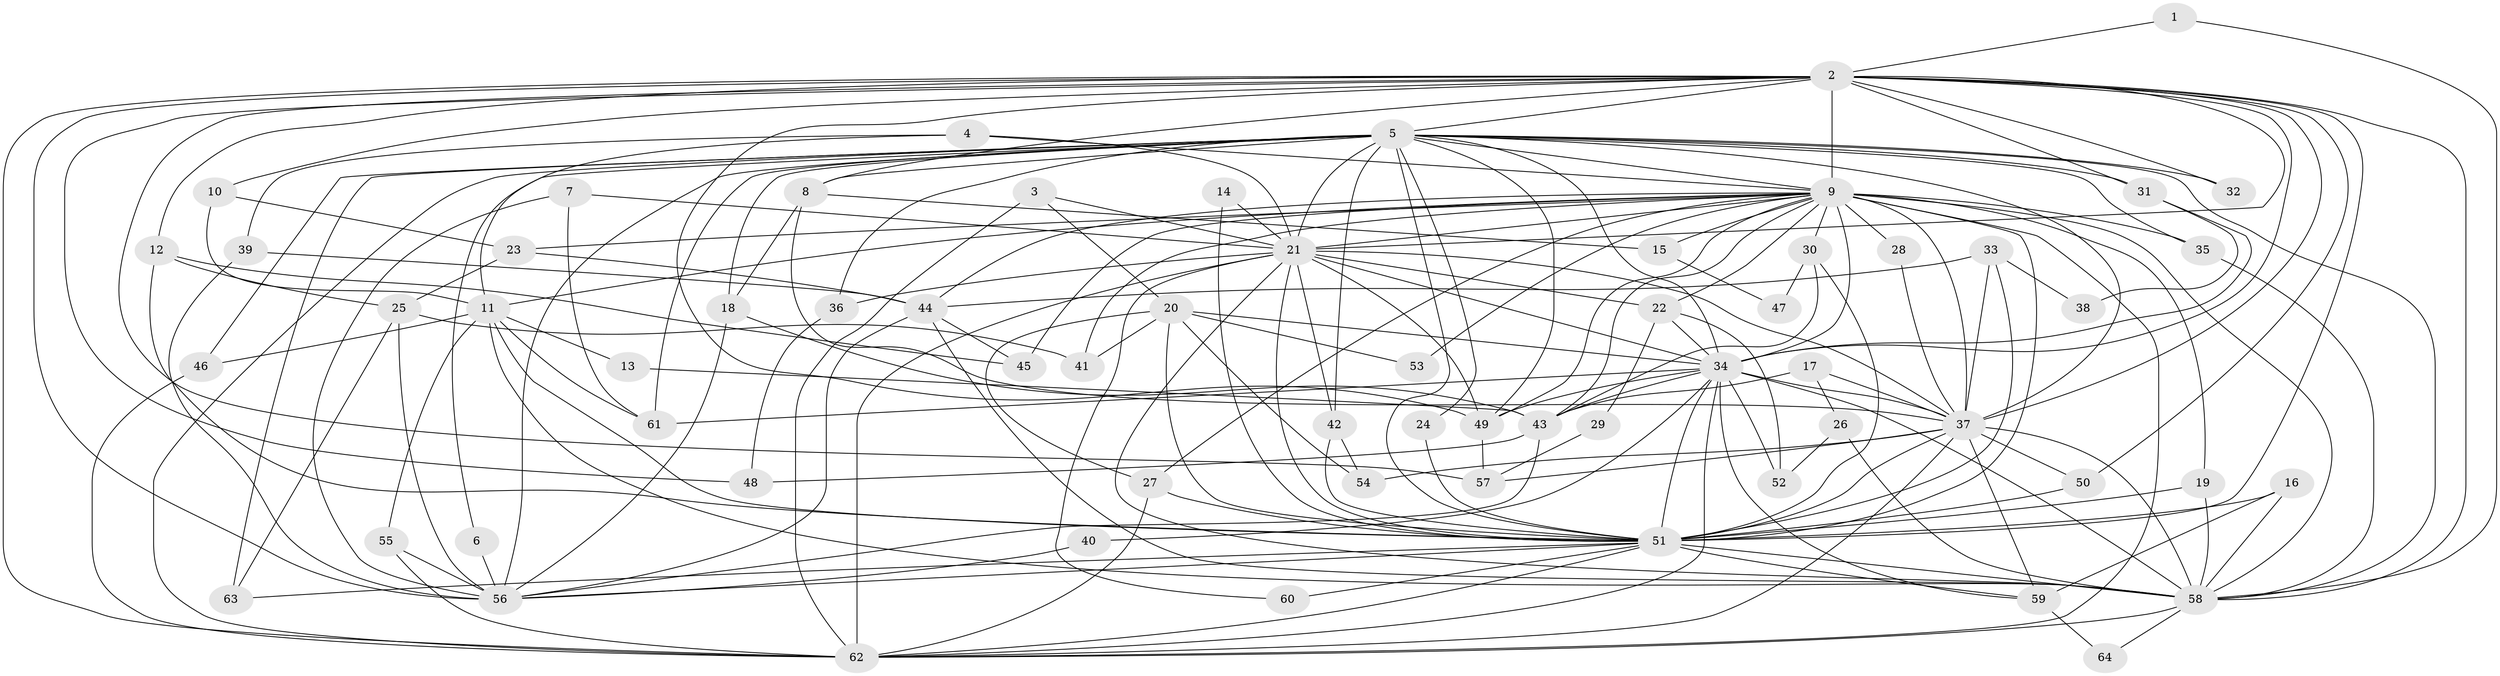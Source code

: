 // original degree distribution, {20: 0.023622047244094488, 31: 0.007874015748031496, 23: 0.007874015748031496, 26: 0.007874015748031496, 22: 0.007874015748031496, 21: 0.007874015748031496, 25: 0.007874015748031496, 15: 0.007874015748031496, 3: 0.2755905511811024, 9: 0.007874015748031496, 4: 0.07874015748031496, 2: 0.49606299212598426, 5: 0.031496062992125984, 13: 0.007874015748031496, 7: 0.015748031496062992, 8: 0.007874015748031496}
// Generated by graph-tools (version 1.1) at 2025/01/03/09/25 03:01:21]
// undirected, 64 vertices, 184 edges
graph export_dot {
graph [start="1"]
  node [color=gray90,style=filled];
  1;
  2;
  3;
  4;
  5;
  6;
  7;
  8;
  9;
  10;
  11;
  12;
  13;
  14;
  15;
  16;
  17;
  18;
  19;
  20;
  21;
  22;
  23;
  24;
  25;
  26;
  27;
  28;
  29;
  30;
  31;
  32;
  33;
  34;
  35;
  36;
  37;
  38;
  39;
  40;
  41;
  42;
  43;
  44;
  45;
  46;
  47;
  48;
  49;
  50;
  51;
  52;
  53;
  54;
  55;
  56;
  57;
  58;
  59;
  60;
  61;
  62;
  63;
  64;
  1 -- 2 [weight=1.0];
  1 -- 58 [weight=1.0];
  2 -- 5 [weight=1.0];
  2 -- 8 [weight=1.0];
  2 -- 9 [weight=3.0];
  2 -- 10 [weight=1.0];
  2 -- 12 [weight=1.0];
  2 -- 21 [weight=1.0];
  2 -- 31 [weight=1.0];
  2 -- 32 [weight=1.0];
  2 -- 34 [weight=1.0];
  2 -- 37 [weight=2.0];
  2 -- 48 [weight=1.0];
  2 -- 49 [weight=1.0];
  2 -- 50 [weight=1.0];
  2 -- 51 [weight=2.0];
  2 -- 56 [weight=1.0];
  2 -- 57 [weight=1.0];
  2 -- 58 [weight=1.0];
  2 -- 62 [weight=2.0];
  3 -- 20 [weight=1.0];
  3 -- 21 [weight=1.0];
  3 -- 62 [weight=1.0];
  4 -- 9 [weight=1.0];
  4 -- 11 [weight=1.0];
  4 -- 21 [weight=1.0];
  4 -- 39 [weight=1.0];
  5 -- 6 [weight=1.0];
  5 -- 8 [weight=1.0];
  5 -- 9 [weight=2.0];
  5 -- 18 [weight=1.0];
  5 -- 21 [weight=2.0];
  5 -- 24 [weight=1.0];
  5 -- 31 [weight=1.0];
  5 -- 32 [weight=1.0];
  5 -- 34 [weight=3.0];
  5 -- 35 [weight=1.0];
  5 -- 36 [weight=1.0];
  5 -- 37 [weight=1.0];
  5 -- 42 [weight=1.0];
  5 -- 46 [weight=1.0];
  5 -- 49 [weight=1.0];
  5 -- 51 [weight=1.0];
  5 -- 56 [weight=1.0];
  5 -- 58 [weight=1.0];
  5 -- 61 [weight=1.0];
  5 -- 62 [weight=1.0];
  5 -- 63 [weight=1.0];
  6 -- 56 [weight=1.0];
  7 -- 21 [weight=1.0];
  7 -- 56 [weight=1.0];
  7 -- 61 [weight=1.0];
  8 -- 15 [weight=1.0];
  8 -- 18 [weight=1.0];
  8 -- 37 [weight=1.0];
  9 -- 11 [weight=1.0];
  9 -- 15 [weight=2.0];
  9 -- 19 [weight=1.0];
  9 -- 21 [weight=2.0];
  9 -- 22 [weight=1.0];
  9 -- 23 [weight=1.0];
  9 -- 27 [weight=1.0];
  9 -- 28 [weight=2.0];
  9 -- 30 [weight=1.0];
  9 -- 34 [weight=2.0];
  9 -- 35 [weight=1.0];
  9 -- 37 [weight=3.0];
  9 -- 41 [weight=1.0];
  9 -- 43 [weight=1.0];
  9 -- 44 [weight=1.0];
  9 -- 45 [weight=1.0];
  9 -- 49 [weight=1.0];
  9 -- 51 [weight=3.0];
  9 -- 53 [weight=1.0];
  9 -- 58 [weight=3.0];
  9 -- 62 [weight=2.0];
  10 -- 11 [weight=1.0];
  10 -- 23 [weight=1.0];
  11 -- 13 [weight=1.0];
  11 -- 46 [weight=1.0];
  11 -- 51 [weight=1.0];
  11 -- 55 [weight=1.0];
  11 -- 58 [weight=1.0];
  11 -- 61 [weight=1.0];
  12 -- 25 [weight=1.0];
  12 -- 45 [weight=1.0];
  12 -- 51 [weight=1.0];
  13 -- 43 [weight=1.0];
  14 -- 21 [weight=1.0];
  14 -- 51 [weight=1.0];
  15 -- 47 [weight=1.0];
  16 -- 51 [weight=1.0];
  16 -- 58 [weight=1.0];
  16 -- 59 [weight=1.0];
  17 -- 26 [weight=1.0];
  17 -- 37 [weight=1.0];
  17 -- 43 [weight=1.0];
  18 -- 43 [weight=1.0];
  18 -- 56 [weight=1.0];
  19 -- 51 [weight=1.0];
  19 -- 58 [weight=1.0];
  20 -- 27 [weight=1.0];
  20 -- 34 [weight=1.0];
  20 -- 41 [weight=1.0];
  20 -- 51 [weight=1.0];
  20 -- 53 [weight=1.0];
  20 -- 54 [weight=1.0];
  21 -- 22 [weight=1.0];
  21 -- 34 [weight=2.0];
  21 -- 36 [weight=1.0];
  21 -- 37 [weight=1.0];
  21 -- 42 [weight=1.0];
  21 -- 49 [weight=1.0];
  21 -- 51 [weight=1.0];
  21 -- 58 [weight=1.0];
  21 -- 60 [weight=1.0];
  21 -- 62 [weight=2.0];
  22 -- 29 [weight=1.0];
  22 -- 34 [weight=1.0];
  22 -- 52 [weight=1.0];
  23 -- 25 [weight=1.0];
  23 -- 44 [weight=1.0];
  24 -- 51 [weight=1.0];
  25 -- 41 [weight=1.0];
  25 -- 56 [weight=1.0];
  25 -- 63 [weight=1.0];
  26 -- 52 [weight=1.0];
  26 -- 58 [weight=1.0];
  27 -- 51 [weight=1.0];
  27 -- 62 [weight=1.0];
  28 -- 37 [weight=1.0];
  29 -- 57 [weight=1.0];
  30 -- 43 [weight=1.0];
  30 -- 47 [weight=1.0];
  30 -- 51 [weight=1.0];
  31 -- 34 [weight=1.0];
  31 -- 38 [weight=1.0];
  33 -- 37 [weight=1.0];
  33 -- 38 [weight=1.0];
  33 -- 44 [weight=1.0];
  33 -- 51 [weight=1.0];
  34 -- 37 [weight=2.0];
  34 -- 40 [weight=1.0];
  34 -- 43 [weight=1.0];
  34 -- 49 [weight=1.0];
  34 -- 51 [weight=3.0];
  34 -- 52 [weight=1.0];
  34 -- 58 [weight=2.0];
  34 -- 59 [weight=1.0];
  34 -- 61 [weight=1.0];
  34 -- 62 [weight=1.0];
  35 -- 58 [weight=1.0];
  36 -- 48 [weight=1.0];
  37 -- 50 [weight=1.0];
  37 -- 51 [weight=1.0];
  37 -- 54 [weight=1.0];
  37 -- 57 [weight=1.0];
  37 -- 58 [weight=1.0];
  37 -- 59 [weight=2.0];
  37 -- 62 [weight=1.0];
  39 -- 44 [weight=1.0];
  39 -- 56 [weight=1.0];
  40 -- 56 [weight=1.0];
  42 -- 51 [weight=1.0];
  42 -- 54 [weight=1.0];
  43 -- 48 [weight=1.0];
  43 -- 56 [weight=1.0];
  44 -- 45 [weight=1.0];
  44 -- 56 [weight=1.0];
  44 -- 58 [weight=1.0];
  46 -- 62 [weight=1.0];
  49 -- 57 [weight=1.0];
  50 -- 51 [weight=1.0];
  51 -- 56 [weight=1.0];
  51 -- 58 [weight=1.0];
  51 -- 59 [weight=2.0];
  51 -- 60 [weight=1.0];
  51 -- 62 [weight=1.0];
  51 -- 63 [weight=1.0];
  55 -- 56 [weight=1.0];
  55 -- 62 [weight=1.0];
  58 -- 62 [weight=1.0];
  58 -- 64 [weight=1.0];
  59 -- 64 [weight=1.0];
}
